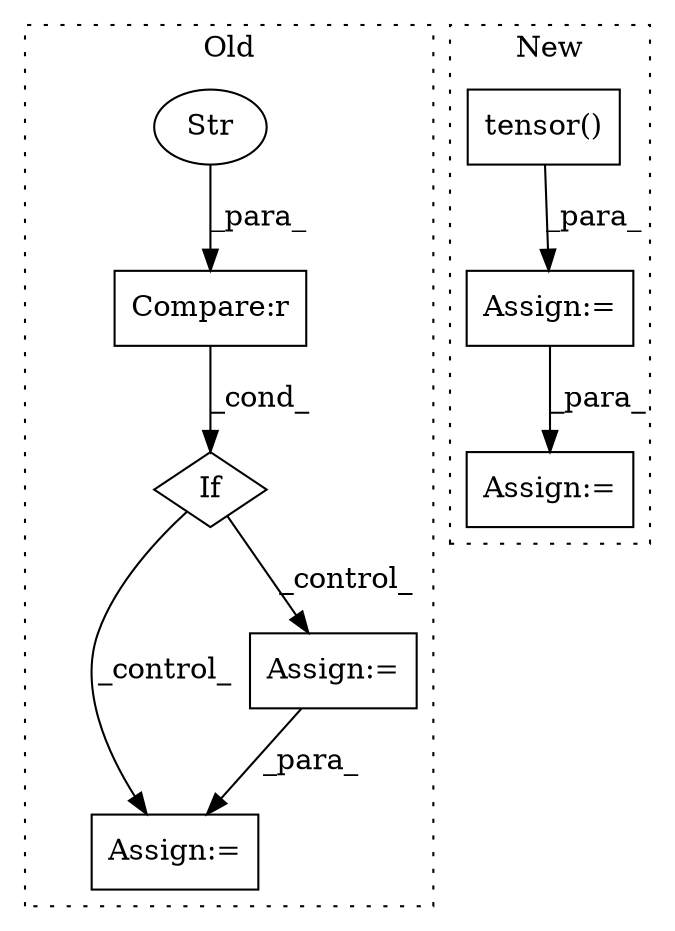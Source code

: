 digraph G {
subgraph cluster0 {
1 [label="If" a="96" s="1800" l="3" shape="diamond"];
4 [label="Assign:=" a="68" s="2148" l="3" shape="box"];
5 [label="Compare:r" a="40" s="1803" l="29" shape="box"];
7 [label="Assign:=" a="68" s="2053" l="3" shape="box"];
8 [label="Str" a="66" s="1826" l="6" shape="ellipse"];
label = "Old";
style="dotted";
}
subgraph cluster1 {
2 [label="tensor()" a="75" s="1641,1663" l="13,22" shape="box"];
3 [label="Assign:=" a="68" s="1763" l="3" shape="box"];
6 [label="Assign:=" a="68" s="1638" l="3" shape="box"];
label = "New";
style="dotted";
}
1 -> 4 [label="_control_"];
1 -> 7 [label="_control_"];
2 -> 6 [label="_para_"];
5 -> 1 [label="_cond_"];
6 -> 3 [label="_para_"];
7 -> 4 [label="_para_"];
8 -> 5 [label="_para_"];
}